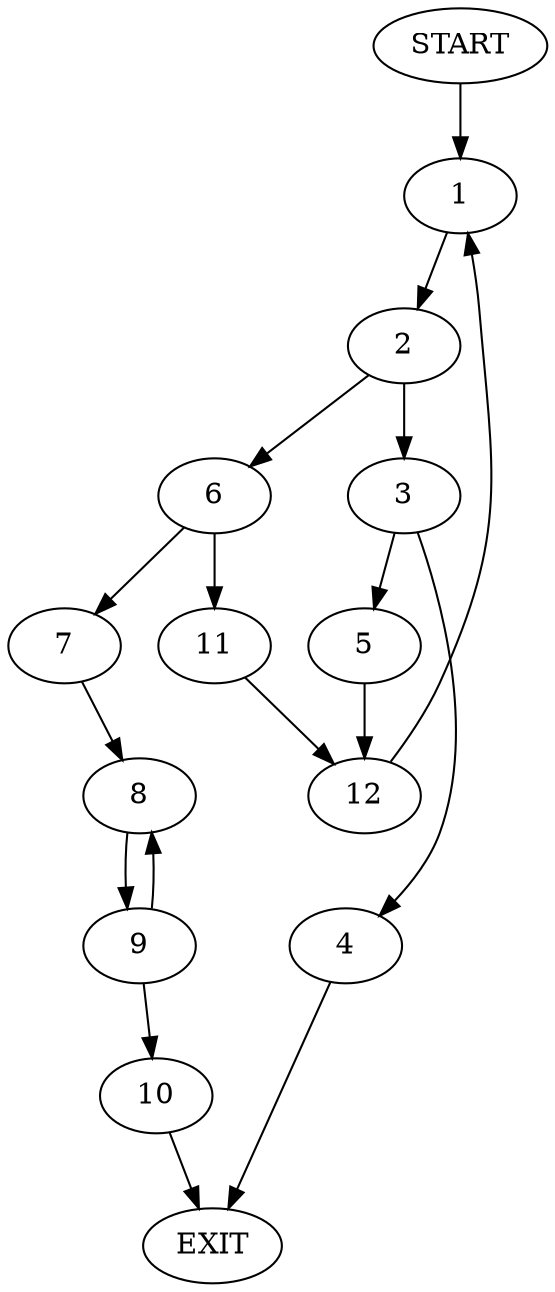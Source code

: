 digraph { 
0 [label="START"];
1;
2;
3;
4;
5;
6;
7;
8;
9;
10;
11;
12;
13[label="EXIT"];
0 -> 1;
1 -> 2;
2 -> 3;
2 -> 6;
3 -> 5;
3 -> 4;
4 -> 13;
5 -> 12;
6 -> 11;
6 -> 7;
7 -> 8;
8 -> 9;
9 -> 8;
9 -> 10;
10 -> 13;
11 -> 12;
12 -> 1;
}